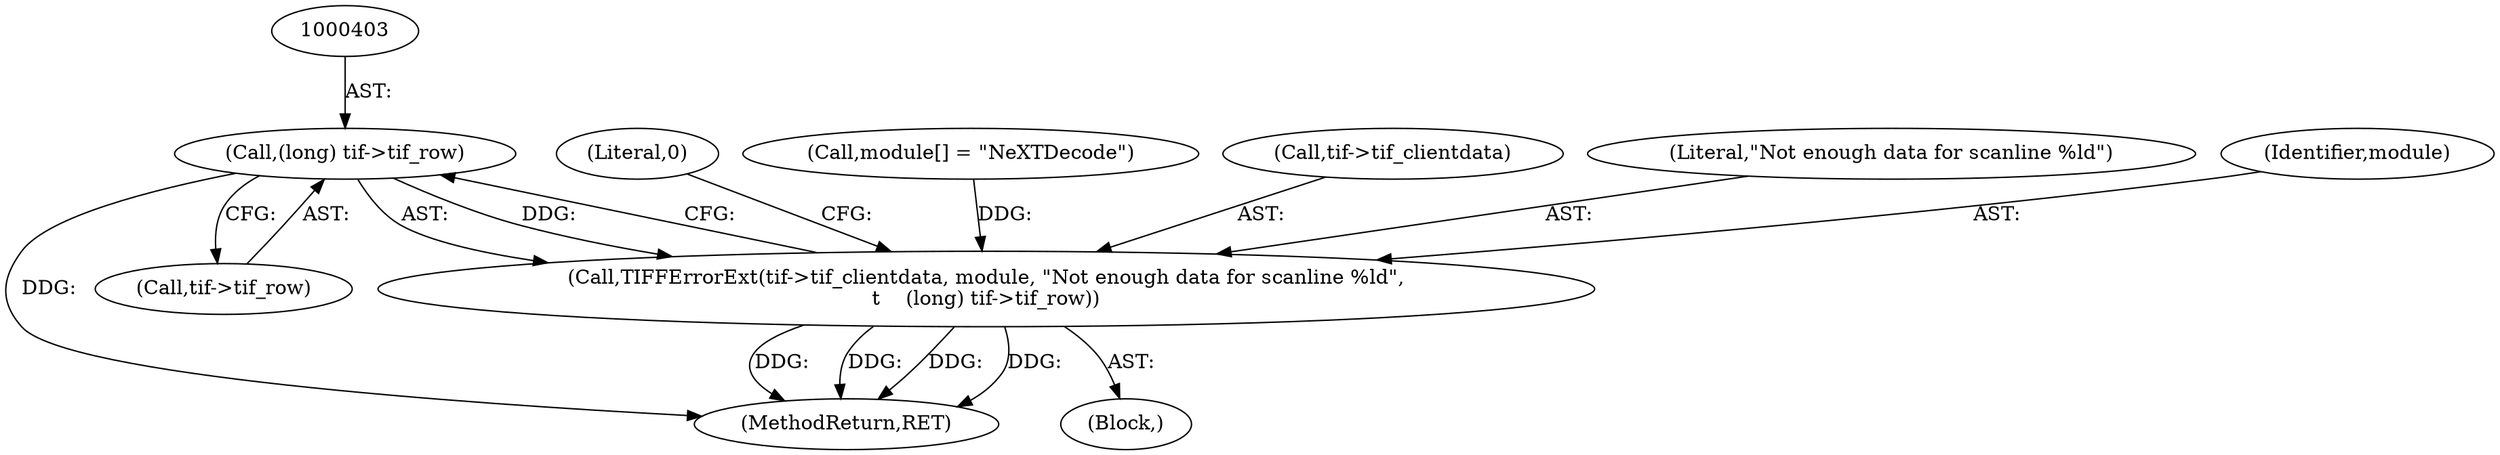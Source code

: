 digraph "0_libtiff_b18012dae552f85dcc5c57d3bf4e997a15b1cc1c@pointer" {
"1000402" [label="(Call,(long) tif->tif_row)"];
"1000396" [label="(Call,TIFFErrorExt(tif->tif_clientdata, module, \"Not enough data for scanline %ld\",\n\t    (long) tif->tif_row))"];
"1000404" [label="(Call,tif->tif_row)"];
"1000409" [label="(MethodReturn,RET)"];
"1000396" [label="(Call,TIFFErrorExt(tif->tif_clientdata, module, \"Not enough data for scanline %ld\",\n\t    (long) tif->tif_row))"];
"1000402" [label="(Call,(long) tif->tif_row)"];
"1000408" [label="(Literal,0)"];
"1000110" [label="(Block,)"];
"1000112" [label="(Call,module[] = \"NeXTDecode\")"];
"1000397" [label="(Call,tif->tif_clientdata)"];
"1000401" [label="(Literal,\"Not enough data for scanline %ld\")"];
"1000400" [label="(Identifier,module)"];
"1000402" -> "1000396"  [label="AST: "];
"1000402" -> "1000404"  [label="CFG: "];
"1000403" -> "1000402"  [label="AST: "];
"1000404" -> "1000402"  [label="AST: "];
"1000396" -> "1000402"  [label="CFG: "];
"1000402" -> "1000409"  [label="DDG: "];
"1000402" -> "1000396"  [label="DDG: "];
"1000396" -> "1000110"  [label="AST: "];
"1000397" -> "1000396"  [label="AST: "];
"1000400" -> "1000396"  [label="AST: "];
"1000401" -> "1000396"  [label="AST: "];
"1000408" -> "1000396"  [label="CFG: "];
"1000396" -> "1000409"  [label="DDG: "];
"1000396" -> "1000409"  [label="DDG: "];
"1000396" -> "1000409"  [label="DDG: "];
"1000396" -> "1000409"  [label="DDG: "];
"1000112" -> "1000396"  [label="DDG: "];
}
